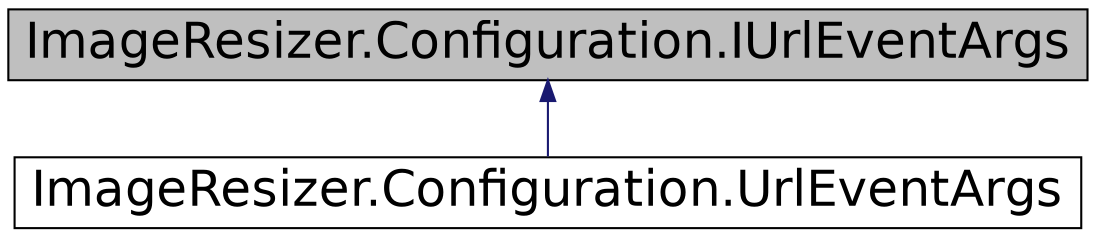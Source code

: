digraph G
{
  edge [fontname="Helvetica",fontsize="24",labelfontname="Helvetica",labelfontsize="24"];
  node [fontname="Helvetica",fontsize="24",shape=record];
  Node1 [label="ImageResizer.Configuration.IUrlEventArgs",height=0.2,width=0.4,color="black", fillcolor="grey75", style="filled" fontcolor="black"];
  Node1 -> Node2 [dir="back",color="midnightblue",fontsize="24",style="solid",fontname="Helvetica"];
  Node2 [label="ImageResizer.Configuration.UrlEventArgs",height=0.2,width=0.4,color="black", fillcolor="white", style="filled",URL="$class_image_resizer_1_1_configuration_1_1_url_event_args.html"];
}
